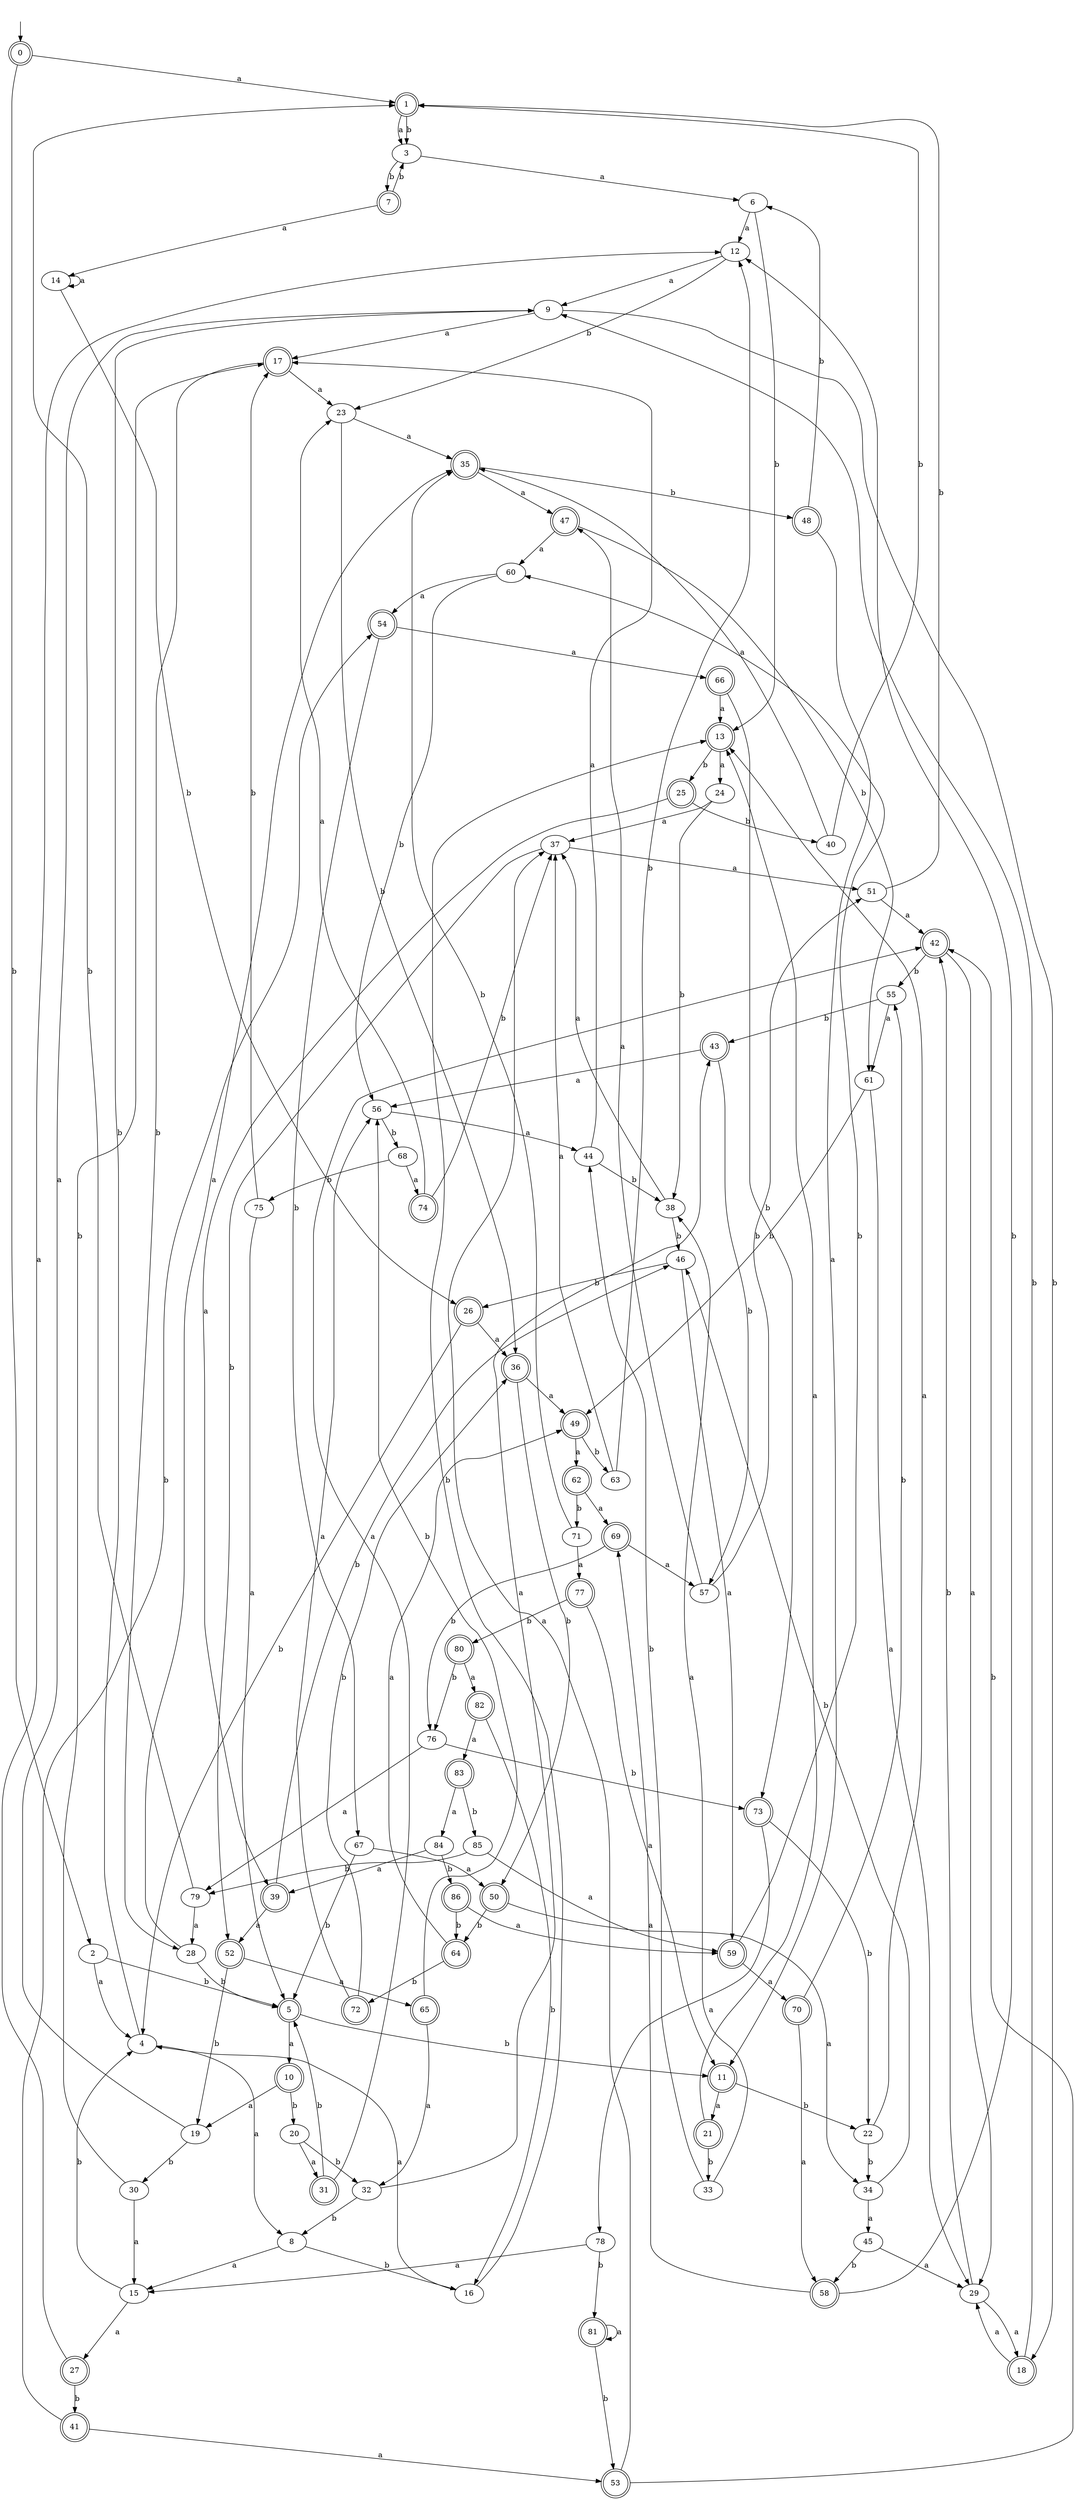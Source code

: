 digraph RandomDFA {
  __start0 [label="", shape=none];
  __start0 -> 0 [label=""];
  0 [shape=circle] [shape=doublecircle]
  0 -> 1 [label="a"]
  0 -> 2 [label="b"]
  1 [shape=doublecircle]
  1 -> 3 [label="a"]
  1 -> 3 [label="b"]
  2
  2 -> 4 [label="a"]
  2 -> 5 [label="b"]
  3
  3 -> 6 [label="a"]
  3 -> 7 [label="b"]
  4
  4 -> 8 [label="a"]
  4 -> 9 [label="b"]
  5 [shape=doublecircle]
  5 -> 10 [label="a"]
  5 -> 11 [label="b"]
  6
  6 -> 12 [label="a"]
  6 -> 13 [label="b"]
  7 [shape=doublecircle]
  7 -> 14 [label="a"]
  7 -> 3 [label="b"]
  8
  8 -> 15 [label="a"]
  8 -> 16 [label="b"]
  9
  9 -> 17 [label="a"]
  9 -> 18 [label="b"]
  10 [shape=doublecircle]
  10 -> 19 [label="a"]
  10 -> 20 [label="b"]
  11 [shape=doublecircle]
  11 -> 21 [label="a"]
  11 -> 22 [label="b"]
  12
  12 -> 9 [label="a"]
  12 -> 23 [label="b"]
  13 [shape=doublecircle]
  13 -> 24 [label="a"]
  13 -> 25 [label="b"]
  14
  14 -> 14 [label="a"]
  14 -> 26 [label="b"]
  15
  15 -> 27 [label="a"]
  15 -> 4 [label="b"]
  16
  16 -> 4 [label="a"]
  16 -> 13 [label="b"]
  17 [shape=doublecircle]
  17 -> 23 [label="a"]
  17 -> 28 [label="b"]
  18 [shape=doublecircle]
  18 -> 29 [label="a"]
  18 -> 9 [label="b"]
  19
  19 -> 9 [label="a"]
  19 -> 30 [label="b"]
  20
  20 -> 31 [label="a"]
  20 -> 32 [label="b"]
  21 [shape=doublecircle]
  21 -> 13 [label="a"]
  21 -> 33 [label="b"]
  22
  22 -> 13 [label="a"]
  22 -> 34 [label="b"]
  23
  23 -> 35 [label="a"]
  23 -> 36 [label="b"]
  24
  24 -> 37 [label="a"]
  24 -> 38 [label="b"]
  25 [shape=doublecircle]
  25 -> 39 [label="a"]
  25 -> 40 [label="b"]
  26 [shape=doublecircle]
  26 -> 36 [label="a"]
  26 -> 4 [label="b"]
  27 [shape=doublecircle]
  27 -> 12 [label="a"]
  27 -> 41 [label="b"]
  28
  28 -> 35 [label="a"]
  28 -> 5 [label="b"]
  29
  29 -> 18 [label="a"]
  29 -> 42 [label="b"]
  30
  30 -> 15 [label="a"]
  30 -> 17 [label="b"]
  31 [shape=doublecircle]
  31 -> 42 [label="a"]
  31 -> 5 [label="b"]
  32
  32 -> 43 [label="a"]
  32 -> 8 [label="b"]
  33
  33 -> 38 [label="a"]
  33 -> 44 [label="b"]
  34
  34 -> 45 [label="a"]
  34 -> 46 [label="b"]
  35 [shape=doublecircle]
  35 -> 47 [label="a"]
  35 -> 48 [label="b"]
  36 [shape=doublecircle]
  36 -> 49 [label="a"]
  36 -> 50 [label="b"]
  37
  37 -> 51 [label="a"]
  37 -> 52 [label="b"]
  38
  38 -> 37 [label="a"]
  38 -> 46 [label="b"]
  39 [shape=doublecircle]
  39 -> 52 [label="a"]
  39 -> 46 [label="b"]
  40
  40 -> 35 [label="a"]
  40 -> 1 [label="b"]
  41 [shape=doublecircle]
  41 -> 53 [label="a"]
  41 -> 54 [label="b"]
  42 [shape=doublecircle]
  42 -> 29 [label="a"]
  42 -> 55 [label="b"]
  43 [shape=doublecircle]
  43 -> 56 [label="a"]
  43 -> 57 [label="b"]
  44
  44 -> 17 [label="a"]
  44 -> 38 [label="b"]
  45
  45 -> 29 [label="a"]
  45 -> 58 [label="b"]
  46
  46 -> 59 [label="a"]
  46 -> 26 [label="b"]
  47 [shape=doublecircle]
  47 -> 60 [label="a"]
  47 -> 61 [label="b"]
  48 [shape=doublecircle]
  48 -> 11 [label="a"]
  48 -> 6 [label="b"]
  49 [shape=doublecircle]
  49 -> 62 [label="a"]
  49 -> 63 [label="b"]
  50 [shape=doublecircle]
  50 -> 34 [label="a"]
  50 -> 64 [label="b"]
  51
  51 -> 42 [label="a"]
  51 -> 1 [label="b"]
  52 [shape=doublecircle]
  52 -> 65 [label="a"]
  52 -> 19 [label="b"]
  53 [shape=doublecircle]
  53 -> 37 [label="a"]
  53 -> 42 [label="b"]
  54 [shape=doublecircle]
  54 -> 66 [label="a"]
  54 -> 67 [label="b"]
  55
  55 -> 61 [label="a"]
  55 -> 43 [label="b"]
  56
  56 -> 44 [label="a"]
  56 -> 68 [label="b"]
  57
  57 -> 47 [label="a"]
  57 -> 51 [label="b"]
  58 [shape=doublecircle]
  58 -> 69 [label="a"]
  58 -> 12 [label="b"]
  59 [shape=doublecircle]
  59 -> 70 [label="a"]
  59 -> 60 [label="b"]
  60
  60 -> 54 [label="a"]
  60 -> 56 [label="b"]
  61
  61 -> 29 [label="a"]
  61 -> 49 [label="b"]
  62 [shape=doublecircle]
  62 -> 69 [label="a"]
  62 -> 71 [label="b"]
  63
  63 -> 37 [label="a"]
  63 -> 12 [label="b"]
  64 [shape=doublecircle]
  64 -> 49 [label="a"]
  64 -> 72 [label="b"]
  65 [shape=doublecircle]
  65 -> 32 [label="a"]
  65 -> 56 [label="b"]
  66 [shape=doublecircle]
  66 -> 13 [label="a"]
  66 -> 73 [label="b"]
  67
  67 -> 50 [label="a"]
  67 -> 5 [label="b"]
  68
  68 -> 74 [label="a"]
  68 -> 75 [label="b"]
  69 [shape=doublecircle]
  69 -> 57 [label="a"]
  69 -> 76 [label="b"]
  70 [shape=doublecircle]
  70 -> 58 [label="a"]
  70 -> 55 [label="b"]
  71
  71 -> 77 [label="a"]
  71 -> 35 [label="b"]
  72 [shape=doublecircle]
  72 -> 56 [label="a"]
  72 -> 36 [label="b"]
  73 [shape=doublecircle]
  73 -> 78 [label="a"]
  73 -> 22 [label="b"]
  74 [shape=doublecircle]
  74 -> 23 [label="a"]
  74 -> 37 [label="b"]
  75
  75 -> 5 [label="a"]
  75 -> 17 [label="b"]
  76
  76 -> 79 [label="a"]
  76 -> 73 [label="b"]
  77 [shape=doublecircle]
  77 -> 11 [label="a"]
  77 -> 80 [label="b"]
  78
  78 -> 15 [label="a"]
  78 -> 81 [label="b"]
  79
  79 -> 28 [label="a"]
  79 -> 1 [label="b"]
  80 [shape=doublecircle]
  80 -> 82 [label="a"]
  80 -> 76 [label="b"]
  81 [shape=doublecircle]
  81 -> 81 [label="a"]
  81 -> 53 [label="b"]
  82 [shape=doublecircle]
  82 -> 83 [label="a"]
  82 -> 16 [label="b"]
  83 [shape=doublecircle]
  83 -> 84 [label="a"]
  83 -> 85 [label="b"]
  84
  84 -> 39 [label="a"]
  84 -> 86 [label="b"]
  85
  85 -> 59 [label="a"]
  85 -> 79 [label="b"]
  86 [shape=doublecircle]
  86 -> 59 [label="a"]
  86 -> 64 [label="b"]
}
